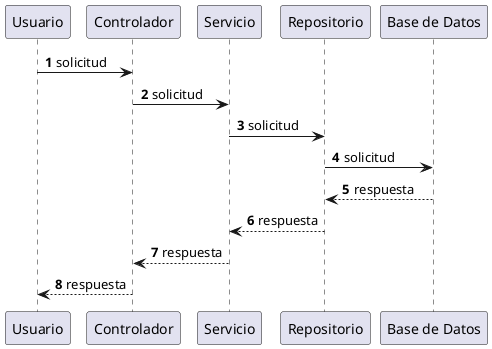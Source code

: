 @startuml diagramaSecuencia

autonumber

participant "Usuario" as usuario
participant "Controlador" as controlador
participant "Servicio" as servicio
participant "Repositorio" as repositorio
participant "Base de Datos" as baseDeDatos

usuario -> controlador: solicitud
controlador -> servicio: solicitud
servicio -> repositorio: solicitud
repositorio -> baseDeDatos: solicitud
baseDeDatos --> repositorio: respuesta
repositorio --> servicio: respuesta
servicio --> controlador: respuesta
controlador --> usuario: respuesta

@enduml